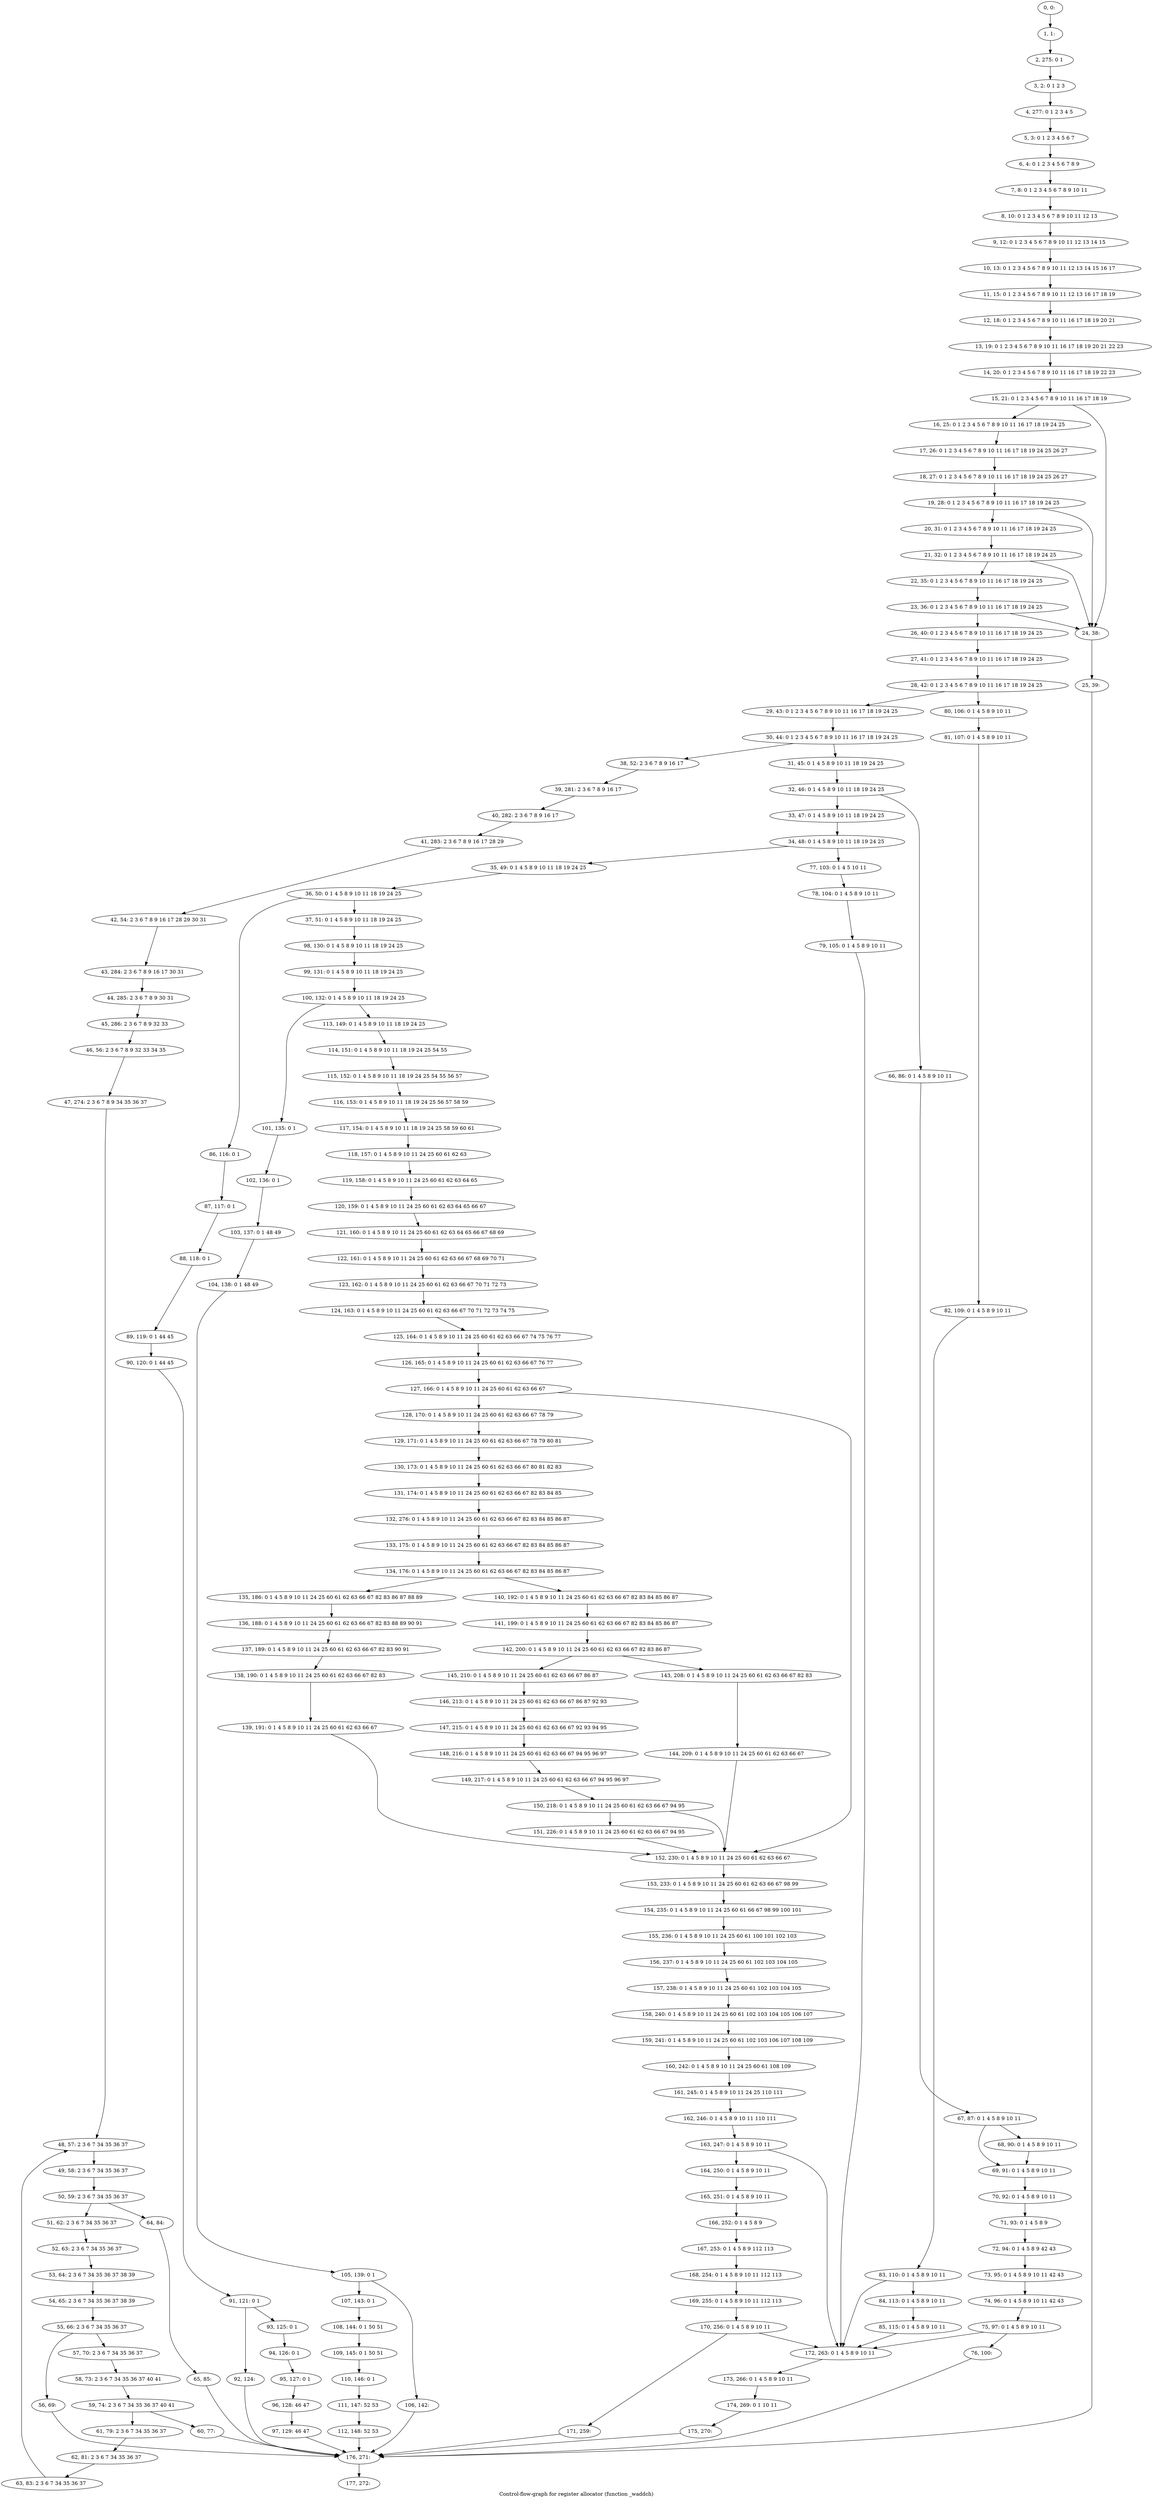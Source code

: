 digraph G {
graph [label="Control-flow-graph for register allocator (function _waddch)"]
0[label="0, 0: "];
1[label="1, 1: "];
2[label="2, 275: 0 1 "];
3[label="3, 2: 0 1 2 3 "];
4[label="4, 277: 0 1 2 3 4 5 "];
5[label="5, 3: 0 1 2 3 4 5 6 7 "];
6[label="6, 4: 0 1 2 3 4 5 6 7 8 9 "];
7[label="7, 8: 0 1 2 3 4 5 6 7 8 9 10 11 "];
8[label="8, 10: 0 1 2 3 4 5 6 7 8 9 10 11 12 13 "];
9[label="9, 12: 0 1 2 3 4 5 6 7 8 9 10 11 12 13 14 15 "];
10[label="10, 13: 0 1 2 3 4 5 6 7 8 9 10 11 12 13 14 15 16 17 "];
11[label="11, 15: 0 1 2 3 4 5 6 7 8 9 10 11 12 13 16 17 18 19 "];
12[label="12, 18: 0 1 2 3 4 5 6 7 8 9 10 11 16 17 18 19 20 21 "];
13[label="13, 19: 0 1 2 3 4 5 6 7 8 9 10 11 16 17 18 19 20 21 22 23 "];
14[label="14, 20: 0 1 2 3 4 5 6 7 8 9 10 11 16 17 18 19 22 23 "];
15[label="15, 21: 0 1 2 3 4 5 6 7 8 9 10 11 16 17 18 19 "];
16[label="16, 25: 0 1 2 3 4 5 6 7 8 9 10 11 16 17 18 19 24 25 "];
17[label="17, 26: 0 1 2 3 4 5 6 7 8 9 10 11 16 17 18 19 24 25 26 27 "];
18[label="18, 27: 0 1 2 3 4 5 6 7 8 9 10 11 16 17 18 19 24 25 26 27 "];
19[label="19, 28: 0 1 2 3 4 5 6 7 8 9 10 11 16 17 18 19 24 25 "];
20[label="20, 31: 0 1 2 3 4 5 6 7 8 9 10 11 16 17 18 19 24 25 "];
21[label="21, 32: 0 1 2 3 4 5 6 7 8 9 10 11 16 17 18 19 24 25 "];
22[label="22, 35: 0 1 2 3 4 5 6 7 8 9 10 11 16 17 18 19 24 25 "];
23[label="23, 36: 0 1 2 3 4 5 6 7 8 9 10 11 16 17 18 19 24 25 "];
24[label="24, 38: "];
25[label="25, 39: "];
26[label="26, 40: 0 1 2 3 4 5 6 7 8 9 10 11 16 17 18 19 24 25 "];
27[label="27, 41: 0 1 2 3 4 5 6 7 8 9 10 11 16 17 18 19 24 25 "];
28[label="28, 42: 0 1 2 3 4 5 6 7 8 9 10 11 16 17 18 19 24 25 "];
29[label="29, 43: 0 1 2 3 4 5 6 7 8 9 10 11 16 17 18 19 24 25 "];
30[label="30, 44: 0 1 2 3 4 5 6 7 8 9 10 11 16 17 18 19 24 25 "];
31[label="31, 45: 0 1 4 5 8 9 10 11 18 19 24 25 "];
32[label="32, 46: 0 1 4 5 8 9 10 11 18 19 24 25 "];
33[label="33, 47: 0 1 4 5 8 9 10 11 18 19 24 25 "];
34[label="34, 48: 0 1 4 5 8 9 10 11 18 19 24 25 "];
35[label="35, 49: 0 1 4 5 8 9 10 11 18 19 24 25 "];
36[label="36, 50: 0 1 4 5 8 9 10 11 18 19 24 25 "];
37[label="37, 51: 0 1 4 5 8 9 10 11 18 19 24 25 "];
38[label="38, 52: 2 3 6 7 8 9 16 17 "];
39[label="39, 281: 2 3 6 7 8 9 16 17 "];
40[label="40, 282: 2 3 6 7 8 9 16 17 "];
41[label="41, 283: 2 3 6 7 8 9 16 17 28 29 "];
42[label="42, 54: 2 3 6 7 8 9 16 17 28 29 30 31 "];
43[label="43, 284: 2 3 6 7 8 9 16 17 30 31 "];
44[label="44, 285: 2 3 6 7 8 9 30 31 "];
45[label="45, 286: 2 3 6 7 8 9 32 33 "];
46[label="46, 56: 2 3 6 7 8 9 32 33 34 35 "];
47[label="47, 274: 2 3 6 7 8 9 34 35 36 37 "];
48[label="48, 57: 2 3 6 7 34 35 36 37 "];
49[label="49, 58: 2 3 6 7 34 35 36 37 "];
50[label="50, 59: 2 3 6 7 34 35 36 37 "];
51[label="51, 62: 2 3 6 7 34 35 36 37 "];
52[label="52, 63: 2 3 6 7 34 35 36 37 "];
53[label="53, 64: 2 3 6 7 34 35 36 37 38 39 "];
54[label="54, 65: 2 3 6 7 34 35 36 37 38 39 "];
55[label="55, 66: 2 3 6 7 34 35 36 37 "];
56[label="56, 69: "];
57[label="57, 70: 2 3 6 7 34 35 36 37 "];
58[label="58, 73: 2 3 6 7 34 35 36 37 40 41 "];
59[label="59, 74: 2 3 6 7 34 35 36 37 40 41 "];
60[label="60, 77: "];
61[label="61, 79: 2 3 6 7 34 35 36 37 "];
62[label="62, 81: 2 3 6 7 34 35 36 37 "];
63[label="63, 83: 2 3 6 7 34 35 36 37 "];
64[label="64, 84: "];
65[label="65, 85: "];
66[label="66, 86: 0 1 4 5 8 9 10 11 "];
67[label="67, 87: 0 1 4 5 8 9 10 11 "];
68[label="68, 90: 0 1 4 5 8 9 10 11 "];
69[label="69, 91: 0 1 4 5 8 9 10 11 "];
70[label="70, 92: 0 1 4 5 8 9 10 11 "];
71[label="71, 93: 0 1 4 5 8 9 "];
72[label="72, 94: 0 1 4 5 8 9 42 43 "];
73[label="73, 95: 0 1 4 5 8 9 10 11 42 43 "];
74[label="74, 96: 0 1 4 5 8 9 10 11 42 43 "];
75[label="75, 97: 0 1 4 5 8 9 10 11 "];
76[label="76, 100: "];
77[label="77, 103: 0 1 4 5 10 11 "];
78[label="78, 104: 0 1 4 5 8 9 10 11 "];
79[label="79, 105: 0 1 4 5 8 9 10 11 "];
80[label="80, 106: 0 1 4 5 8 9 10 11 "];
81[label="81, 107: 0 1 4 5 8 9 10 11 "];
82[label="82, 109: 0 1 4 5 8 9 10 11 "];
83[label="83, 110: 0 1 4 5 8 9 10 11 "];
84[label="84, 113: 0 1 4 5 8 9 10 11 "];
85[label="85, 115: 0 1 4 5 8 9 10 11 "];
86[label="86, 116: 0 1 "];
87[label="87, 117: 0 1 "];
88[label="88, 118: 0 1 "];
89[label="89, 119: 0 1 44 45 "];
90[label="90, 120: 0 1 44 45 "];
91[label="91, 121: 0 1 "];
92[label="92, 124: "];
93[label="93, 125: 0 1 "];
94[label="94, 126: 0 1 "];
95[label="95, 127: 0 1 "];
96[label="96, 128: 46 47 "];
97[label="97, 129: 46 47 "];
98[label="98, 130: 0 1 4 5 8 9 10 11 18 19 24 25 "];
99[label="99, 131: 0 1 4 5 8 9 10 11 18 19 24 25 "];
100[label="100, 132: 0 1 4 5 8 9 10 11 18 19 24 25 "];
101[label="101, 135: 0 1 "];
102[label="102, 136: 0 1 "];
103[label="103, 137: 0 1 48 49 "];
104[label="104, 138: 0 1 48 49 "];
105[label="105, 139: 0 1 "];
106[label="106, 142: "];
107[label="107, 143: 0 1 "];
108[label="108, 144: 0 1 50 51 "];
109[label="109, 145: 0 1 50 51 "];
110[label="110, 146: 0 1 "];
111[label="111, 147: 52 53 "];
112[label="112, 148: 52 53 "];
113[label="113, 149: 0 1 4 5 8 9 10 11 18 19 24 25 "];
114[label="114, 151: 0 1 4 5 8 9 10 11 18 19 24 25 54 55 "];
115[label="115, 152: 0 1 4 5 8 9 10 11 18 19 24 25 54 55 56 57 "];
116[label="116, 153: 0 1 4 5 8 9 10 11 18 19 24 25 56 57 58 59 "];
117[label="117, 154: 0 1 4 5 8 9 10 11 18 19 24 25 58 59 60 61 "];
118[label="118, 157: 0 1 4 5 8 9 10 11 24 25 60 61 62 63 "];
119[label="119, 158: 0 1 4 5 8 9 10 11 24 25 60 61 62 63 64 65 "];
120[label="120, 159: 0 1 4 5 8 9 10 11 24 25 60 61 62 63 64 65 66 67 "];
121[label="121, 160: 0 1 4 5 8 9 10 11 24 25 60 61 62 63 64 65 66 67 68 69 "];
122[label="122, 161: 0 1 4 5 8 9 10 11 24 25 60 61 62 63 66 67 68 69 70 71 "];
123[label="123, 162: 0 1 4 5 8 9 10 11 24 25 60 61 62 63 66 67 70 71 72 73 "];
124[label="124, 163: 0 1 4 5 8 9 10 11 24 25 60 61 62 63 66 67 70 71 72 73 74 75 "];
125[label="125, 164: 0 1 4 5 8 9 10 11 24 25 60 61 62 63 66 67 74 75 76 77 "];
126[label="126, 165: 0 1 4 5 8 9 10 11 24 25 60 61 62 63 66 67 76 77 "];
127[label="127, 166: 0 1 4 5 8 9 10 11 24 25 60 61 62 63 66 67 "];
128[label="128, 170: 0 1 4 5 8 9 10 11 24 25 60 61 62 63 66 67 78 79 "];
129[label="129, 171: 0 1 4 5 8 9 10 11 24 25 60 61 62 63 66 67 78 79 80 81 "];
130[label="130, 173: 0 1 4 5 8 9 10 11 24 25 60 61 62 63 66 67 80 81 82 83 "];
131[label="131, 174: 0 1 4 5 8 9 10 11 24 25 60 61 62 63 66 67 82 83 84 85 "];
132[label="132, 276: 0 1 4 5 8 9 10 11 24 25 60 61 62 63 66 67 82 83 84 85 86 87 "];
133[label="133, 175: 0 1 4 5 8 9 10 11 24 25 60 61 62 63 66 67 82 83 84 85 86 87 "];
134[label="134, 176: 0 1 4 5 8 9 10 11 24 25 60 61 62 63 66 67 82 83 84 85 86 87 "];
135[label="135, 186: 0 1 4 5 8 9 10 11 24 25 60 61 62 63 66 67 82 83 86 87 88 89 "];
136[label="136, 188: 0 1 4 5 8 9 10 11 24 25 60 61 62 63 66 67 82 83 88 89 90 91 "];
137[label="137, 189: 0 1 4 5 8 9 10 11 24 25 60 61 62 63 66 67 82 83 90 91 "];
138[label="138, 190: 0 1 4 5 8 9 10 11 24 25 60 61 62 63 66 67 82 83 "];
139[label="139, 191: 0 1 4 5 8 9 10 11 24 25 60 61 62 63 66 67 "];
140[label="140, 192: 0 1 4 5 8 9 10 11 24 25 60 61 62 63 66 67 82 83 84 85 86 87 "];
141[label="141, 199: 0 1 4 5 8 9 10 11 24 25 60 61 62 63 66 67 82 83 84 85 86 87 "];
142[label="142, 200: 0 1 4 5 8 9 10 11 24 25 60 61 62 63 66 67 82 83 86 87 "];
143[label="143, 208: 0 1 4 5 8 9 10 11 24 25 60 61 62 63 66 67 82 83 "];
144[label="144, 209: 0 1 4 5 8 9 10 11 24 25 60 61 62 63 66 67 "];
145[label="145, 210: 0 1 4 5 8 9 10 11 24 25 60 61 62 63 66 67 86 87 "];
146[label="146, 213: 0 1 4 5 8 9 10 11 24 25 60 61 62 63 66 67 86 87 92 93 "];
147[label="147, 215: 0 1 4 5 8 9 10 11 24 25 60 61 62 63 66 67 92 93 94 95 "];
148[label="148, 216: 0 1 4 5 8 9 10 11 24 25 60 61 62 63 66 67 94 95 96 97 "];
149[label="149, 217: 0 1 4 5 8 9 10 11 24 25 60 61 62 63 66 67 94 95 96 97 "];
150[label="150, 218: 0 1 4 5 8 9 10 11 24 25 60 61 62 63 66 67 94 95 "];
151[label="151, 226: 0 1 4 5 8 9 10 11 24 25 60 61 62 63 66 67 94 95 "];
152[label="152, 230: 0 1 4 5 8 9 10 11 24 25 60 61 62 63 66 67 "];
153[label="153, 233: 0 1 4 5 8 9 10 11 24 25 60 61 62 63 66 67 98 99 "];
154[label="154, 235: 0 1 4 5 8 9 10 11 24 25 60 61 66 67 98 99 100 101 "];
155[label="155, 236: 0 1 4 5 8 9 10 11 24 25 60 61 100 101 102 103 "];
156[label="156, 237: 0 1 4 5 8 9 10 11 24 25 60 61 102 103 104 105 "];
157[label="157, 238: 0 1 4 5 8 9 10 11 24 25 60 61 102 103 104 105 "];
158[label="158, 240: 0 1 4 5 8 9 10 11 24 25 60 61 102 103 104 105 106 107 "];
159[label="159, 241: 0 1 4 5 8 9 10 11 24 25 60 61 102 103 106 107 108 109 "];
160[label="160, 242: 0 1 4 5 8 9 10 11 24 25 60 61 108 109 "];
161[label="161, 245: 0 1 4 5 8 9 10 11 24 25 110 111 "];
162[label="162, 246: 0 1 4 5 8 9 10 11 110 111 "];
163[label="163, 247: 0 1 4 5 8 9 10 11 "];
164[label="164, 250: 0 1 4 5 8 9 10 11 "];
165[label="165, 251: 0 1 4 5 8 9 10 11 "];
166[label="166, 252: 0 1 4 5 8 9 "];
167[label="167, 253: 0 1 4 5 8 9 112 113 "];
168[label="168, 254: 0 1 4 5 8 9 10 11 112 113 "];
169[label="169, 255: 0 1 4 5 8 9 10 11 112 113 "];
170[label="170, 256: 0 1 4 5 8 9 10 11 "];
171[label="171, 259: "];
172[label="172, 263: 0 1 4 5 8 9 10 11 "];
173[label="173, 266: 0 1 4 5 8 9 10 11 "];
174[label="174, 269: 0 1 10 11 "];
175[label="175, 270: "];
176[label="176, 271: "];
177[label="177, 272: "];
0->1 ;
1->2 ;
2->3 ;
3->4 ;
4->5 ;
5->6 ;
6->7 ;
7->8 ;
8->9 ;
9->10 ;
10->11 ;
11->12 ;
12->13 ;
13->14 ;
14->15 ;
15->16 ;
15->24 ;
16->17 ;
17->18 ;
18->19 ;
19->20 ;
19->24 ;
20->21 ;
21->22 ;
21->24 ;
22->23 ;
23->24 ;
23->26 ;
24->25 ;
25->176 ;
26->27 ;
27->28 ;
28->29 ;
28->80 ;
29->30 ;
30->31 ;
30->38 ;
31->32 ;
32->33 ;
32->66 ;
33->34 ;
34->35 ;
34->77 ;
35->36 ;
36->37 ;
36->86 ;
37->98 ;
38->39 ;
39->40 ;
40->41 ;
41->42 ;
42->43 ;
43->44 ;
44->45 ;
45->46 ;
46->47 ;
47->48 ;
48->49 ;
49->50 ;
50->51 ;
50->64 ;
51->52 ;
52->53 ;
53->54 ;
54->55 ;
55->56 ;
55->57 ;
56->176 ;
57->58 ;
58->59 ;
59->60 ;
59->61 ;
60->176 ;
61->62 ;
62->63 ;
63->48 ;
64->65 ;
65->176 ;
66->67 ;
67->68 ;
67->69 ;
68->69 ;
69->70 ;
70->71 ;
71->72 ;
72->73 ;
73->74 ;
74->75 ;
75->76 ;
75->172 ;
76->176 ;
77->78 ;
78->79 ;
79->172 ;
80->81 ;
81->82 ;
82->83 ;
83->84 ;
83->172 ;
84->85 ;
85->172 ;
86->87 ;
87->88 ;
88->89 ;
89->90 ;
90->91 ;
91->92 ;
91->93 ;
92->176 ;
93->94 ;
94->95 ;
95->96 ;
96->97 ;
97->176 ;
98->99 ;
99->100 ;
100->101 ;
100->113 ;
101->102 ;
102->103 ;
103->104 ;
104->105 ;
105->106 ;
105->107 ;
106->176 ;
107->108 ;
108->109 ;
109->110 ;
110->111 ;
111->112 ;
112->176 ;
113->114 ;
114->115 ;
115->116 ;
116->117 ;
117->118 ;
118->119 ;
119->120 ;
120->121 ;
121->122 ;
122->123 ;
123->124 ;
124->125 ;
125->126 ;
126->127 ;
127->128 ;
127->152 ;
128->129 ;
129->130 ;
130->131 ;
131->132 ;
132->133 ;
133->134 ;
134->135 ;
134->140 ;
135->136 ;
136->137 ;
137->138 ;
138->139 ;
139->152 ;
140->141 ;
141->142 ;
142->143 ;
142->145 ;
143->144 ;
144->152 ;
145->146 ;
146->147 ;
147->148 ;
148->149 ;
149->150 ;
150->151 ;
150->152 ;
151->152 ;
152->153 ;
153->154 ;
154->155 ;
155->156 ;
156->157 ;
157->158 ;
158->159 ;
159->160 ;
160->161 ;
161->162 ;
162->163 ;
163->164 ;
163->172 ;
164->165 ;
165->166 ;
166->167 ;
167->168 ;
168->169 ;
169->170 ;
170->171 ;
170->172 ;
171->176 ;
172->173 ;
173->174 ;
174->175 ;
175->176 ;
176->177 ;
}
